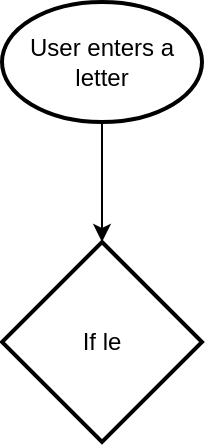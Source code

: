 <mxfile version="23.1.1" type="github">
  <diagram name="Page-1" id="VJeo9Gto0SFVsE_sakND">
    <mxGraphModel dx="794" dy="458" grid="1" gridSize="10" guides="1" tooltips="1" connect="1" arrows="1" fold="1" page="1" pageScale="1" pageWidth="850" pageHeight="1100" math="0" shadow="0">
      <root>
        <mxCell id="0" />
        <mxCell id="1" parent="0" />
        <mxCell id="uEPB3YpCCEUtuv16cIx1-3" value="" style="edgeStyle=orthogonalEdgeStyle;rounded=0;orthogonalLoop=1;jettySize=auto;html=1;" edge="1" parent="1" source="uEPB3YpCCEUtuv16cIx1-1" target="uEPB3YpCCEUtuv16cIx1-2">
          <mxGeometry relative="1" as="geometry" />
        </mxCell>
        <mxCell id="uEPB3YpCCEUtuv16cIx1-1" value="User enters a letter" style="strokeWidth=2;html=1;shape=mxgraph.flowchart.start_1;whiteSpace=wrap;" vertex="1" parent="1">
          <mxGeometry x="310" y="20" width="100" height="60" as="geometry" />
        </mxCell>
        <mxCell id="uEPB3YpCCEUtuv16cIx1-2" value="If le" style="strokeWidth=2;html=1;shape=mxgraph.flowchart.decision;whiteSpace=wrap;" vertex="1" parent="1">
          <mxGeometry x="310" y="140" width="100" height="100" as="geometry" />
        </mxCell>
      </root>
    </mxGraphModel>
  </diagram>
</mxfile>
